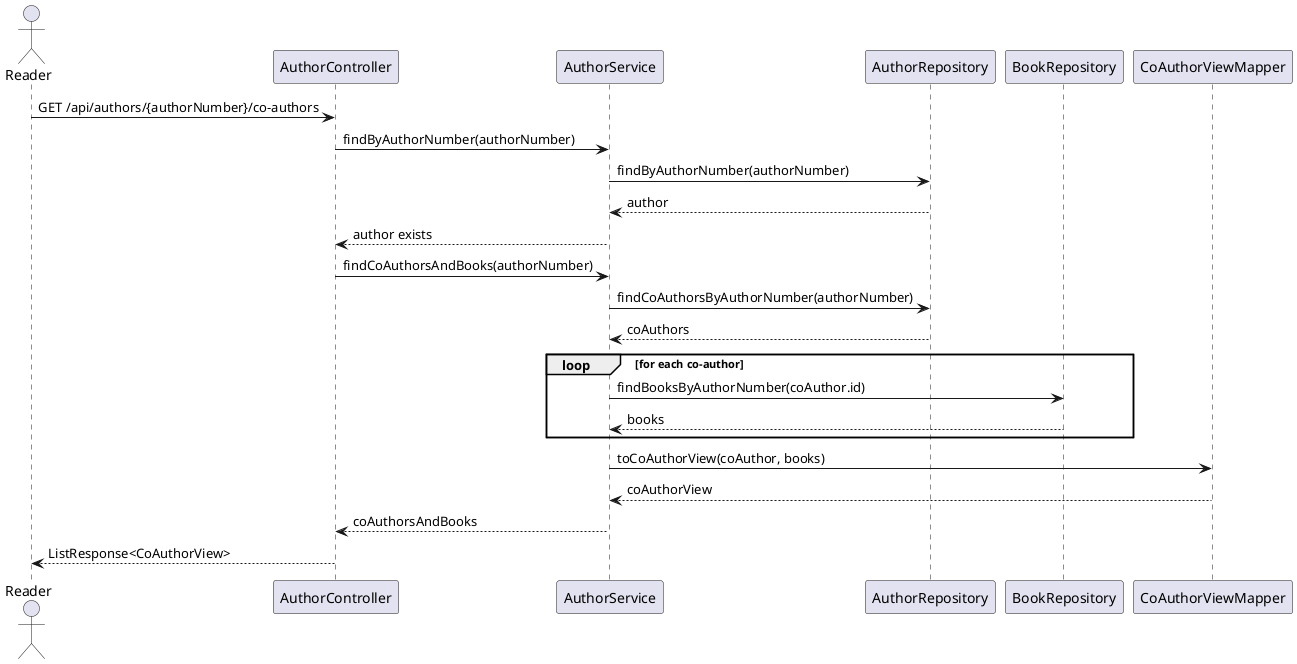 @startuml
actor Reader
participant "AuthorController" as AuthorController
participant "AuthorService" as AuthorService
participant "AuthorRepository" as AuthorRepository
participant "BookRepository" as BookRepository
participant "CoAuthorViewMapper" as CoAuthorViewMapper

Reader -> AuthorController: GET /api/authors/{authorNumber}/co-authors
AuthorController -> AuthorService: findByAuthorNumber(authorNumber)
AuthorService -> AuthorRepository: findByAuthorNumber(authorNumber)
AuthorRepository --> AuthorService: author
AuthorService --> AuthorController: author exists
AuthorController -> AuthorService: findCoAuthorsAndBooks(authorNumber)
AuthorService -> AuthorRepository: findCoAuthorsByAuthorNumber(authorNumber)
AuthorRepository --> AuthorService: coAuthors
loop for each co-author
    AuthorService -> BookRepository: findBooksByAuthorNumber(coAuthor.id)
    BookRepository --> AuthorService: books
end loop
AuthorService -> CoAuthorViewMapper: toCoAuthorView(coAuthor, books)
CoAuthorViewMapper --> AuthorService: coAuthorView
AuthorService --> AuthorController: coAuthorsAndBooks
AuthorController --> Reader: ListResponse<CoAuthorView>
@enduml
